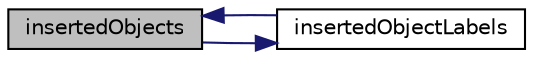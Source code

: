 digraph "insertedObjects"
{
  bgcolor="transparent";
  edge [fontname="Helvetica",fontsize="10",labelfontname="Helvetica",labelfontsize="10"];
  node [fontname="Helvetica",fontsize="10",shape=record];
  rankdir="LR";
  Node1 [label="insertedObjects",height=0.2,width=0.4,color="black", fillcolor="grey75", style="filled", fontcolor="black"];
  Node1 -> Node2 [color="midnightblue",fontsize="10",style="solid",fontname="Helvetica"];
  Node2 [label="insertedObjectLabels",height=0.2,width=0.4,color="black",URL="$a00212.html#ae5eb7ac6a82bb42e427cb2284d234490",tooltip="Return list of inserted cells. "];
  Node2 -> Node1 [color="midnightblue",fontsize="10",style="solid",fontname="Helvetica"];
}
